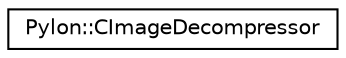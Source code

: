 digraph "Graphical Class Hierarchy"
{
  edge [fontname="Helvetica",fontsize="10",labelfontname="Helvetica",labelfontsize="10"];
  node [fontname="Helvetica",fontsize="10",shape=record];
  rankdir="LR";
  Node1 [label="Pylon::CImageDecompressor",height=0.2,width=0.4,color="black", fillcolor="white", style="filled",URL="$class_pylon_1_1_c_image_decompressor.html",tooltip="Provides convenient access to cameras that support image compression and helps with decompressing the..."];
}
